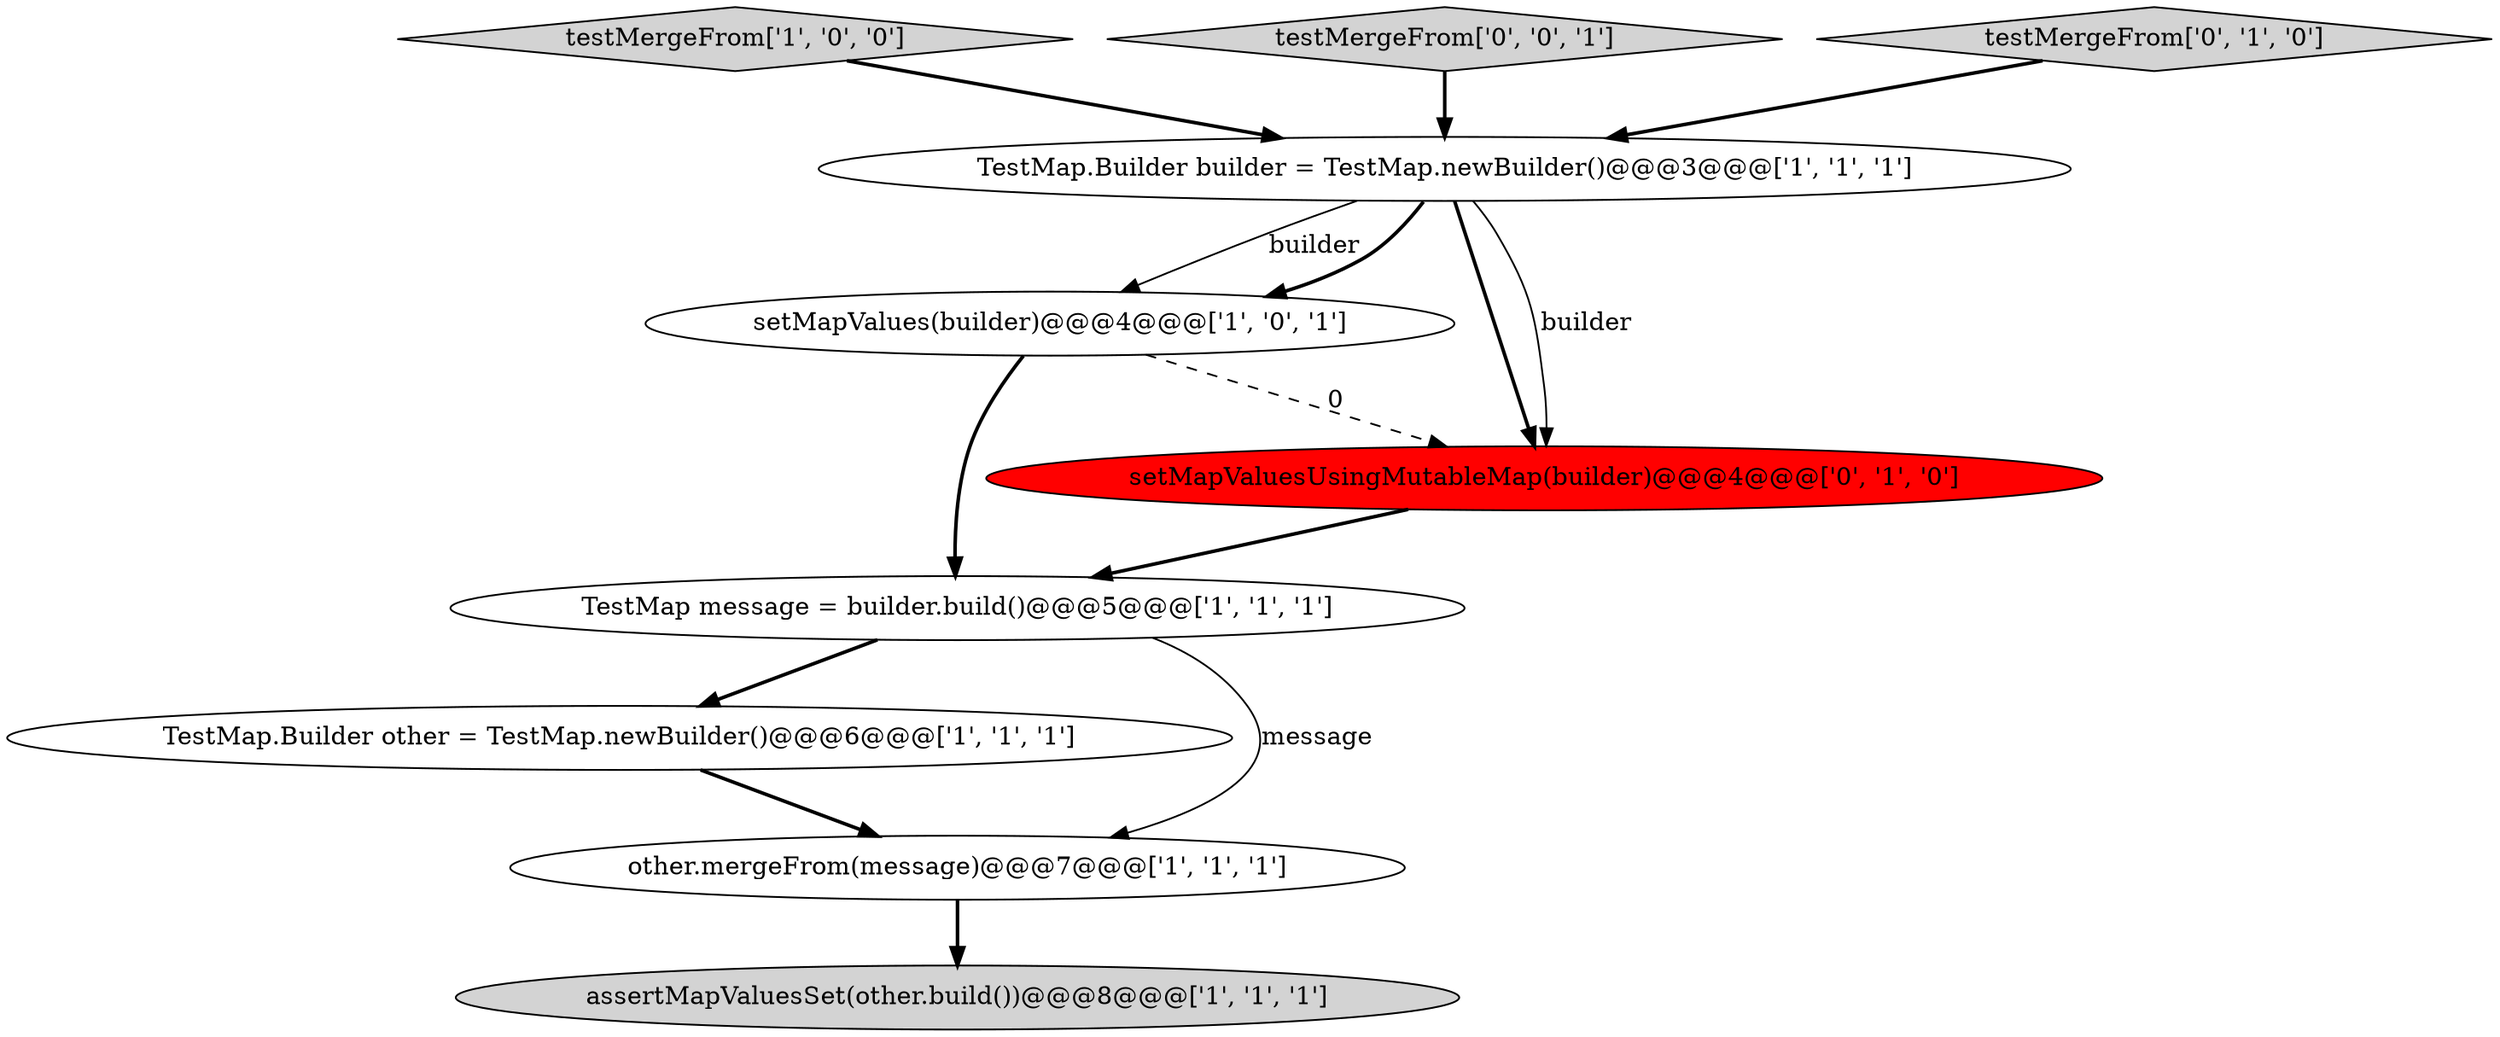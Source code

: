 digraph {
6 [style = filled, label = "setMapValues(builder)@@@4@@@['1', '0', '1']", fillcolor = white, shape = ellipse image = "AAA0AAABBB1BBB"];
5 [style = filled, label = "TestMap.Builder builder = TestMap.newBuilder()@@@3@@@['1', '1', '1']", fillcolor = white, shape = ellipse image = "AAA0AAABBB1BBB"];
2 [style = filled, label = "TestMap.Builder other = TestMap.newBuilder()@@@6@@@['1', '1', '1']", fillcolor = white, shape = ellipse image = "AAA0AAABBB1BBB"];
4 [style = filled, label = "other.mergeFrom(message)@@@7@@@['1', '1', '1']", fillcolor = white, shape = ellipse image = "AAA0AAABBB1BBB"];
1 [style = filled, label = "TestMap message = builder.build()@@@5@@@['1', '1', '1']", fillcolor = white, shape = ellipse image = "AAA0AAABBB1BBB"];
7 [style = filled, label = "setMapValuesUsingMutableMap(builder)@@@4@@@['0', '1', '0']", fillcolor = red, shape = ellipse image = "AAA1AAABBB2BBB"];
0 [style = filled, label = "testMergeFrom['1', '0', '0']", fillcolor = lightgray, shape = diamond image = "AAA0AAABBB1BBB"];
3 [style = filled, label = "assertMapValuesSet(other.build())@@@8@@@['1', '1', '1']", fillcolor = lightgray, shape = ellipse image = "AAA0AAABBB1BBB"];
9 [style = filled, label = "testMergeFrom['0', '0', '1']", fillcolor = lightgray, shape = diamond image = "AAA0AAABBB3BBB"];
8 [style = filled, label = "testMergeFrom['0', '1', '0']", fillcolor = lightgray, shape = diamond image = "AAA0AAABBB2BBB"];
9->5 [style = bold, label=""];
6->1 [style = bold, label=""];
1->4 [style = solid, label="message"];
4->3 [style = bold, label=""];
5->7 [style = bold, label=""];
1->2 [style = bold, label=""];
7->1 [style = bold, label=""];
5->6 [style = solid, label="builder"];
5->6 [style = bold, label=""];
5->7 [style = solid, label="builder"];
8->5 [style = bold, label=""];
2->4 [style = bold, label=""];
6->7 [style = dashed, label="0"];
0->5 [style = bold, label=""];
}

